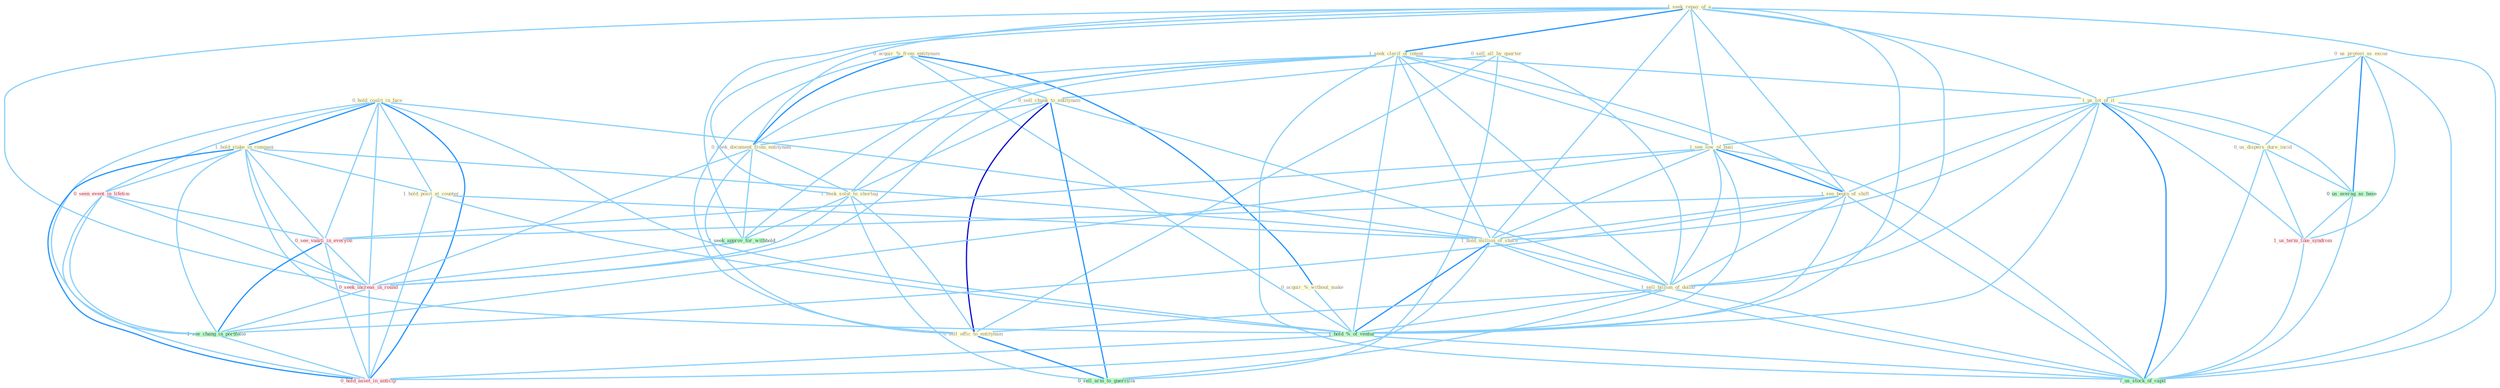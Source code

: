 Graph G{ 
    node
    [shape=polygon,style=filled,width=.5,height=.06,color="#BDFCC9",fixedsize=true,fontsize=4,
    fontcolor="#2f4f4f"];
    {node
    [color="#ffffe0", fontcolor="#8b7d6b"] "0_sell_all_by_quarter " "1_seek_repay_of_a " "0_hold_coalit_in_face " "0_acquir_%_from_entitynam " "0_sell_chunk_to_entitynam " "1_seek_clarif_of_intent " "0_us_protest_as_excus " "1_hold_stake_in_compani " "1_us_lot_of_it " "1_see_low_of_busi " "0_acquir_%_without_make " "1_hold_posit_at_counter " "0_seek_document_from_entitynam " "1_seek_solut_to_shortag " "1_see_begin_of_shift " "0_us_dispers_dure_incid " "1_hold_million_of_share " "1_sell_billion_of_dollar " "0_sell_offic_to_entitynam "}
{node [color="#fff0f5", fontcolor="#b22222"] "0_seen_event_in_lifetim " "1_us_term_like_syndrom " "0_see_vaniti_in_everyon " "0_seek_increas_in_round " "0_hold_asset_in_anticip "}
edge [color="#B0E2FF"];

	"0_sell_all_by_quarter " -- "0_sell_chunk_to_entitynam " [w="1", color="#87cefa" ];
	"0_sell_all_by_quarter " -- "1_sell_billion_of_dollar " [w="1", color="#87cefa" ];
	"0_sell_all_by_quarter " -- "0_sell_offic_to_entitynam " [w="1", color="#87cefa" ];
	"0_sell_all_by_quarter " -- "0_sell_arm_to_guerrilla " [w="1", color="#87cefa" ];
	"1_seek_repay_of_a " -- "1_seek_clarif_of_intent " [w="2", color="#1e90ff" , len=0.8];
	"1_seek_repay_of_a " -- "1_us_lot_of_it " [w="1", color="#87cefa" ];
	"1_seek_repay_of_a " -- "1_see_low_of_busi " [w="1", color="#87cefa" ];
	"1_seek_repay_of_a " -- "0_seek_document_from_entitynam " [w="1", color="#87cefa" ];
	"1_seek_repay_of_a " -- "1_seek_solut_to_shortag " [w="1", color="#87cefa" ];
	"1_seek_repay_of_a " -- "1_see_begin_of_shift " [w="1", color="#87cefa" ];
	"1_seek_repay_of_a " -- "1_hold_million_of_share " [w="1", color="#87cefa" ];
	"1_seek_repay_of_a " -- "1_sell_billion_of_dollar " [w="1", color="#87cefa" ];
	"1_seek_repay_of_a " -- "1_seek_approv_for_withhold " [w="1", color="#87cefa" ];
	"1_seek_repay_of_a " -- "1_hold_%_of_ventur " [w="1", color="#87cefa" ];
	"1_seek_repay_of_a " -- "0_seek_increas_in_round " [w="1", color="#87cefa" ];
	"1_seek_repay_of_a " -- "1_us_stock_of_capit " [w="1", color="#87cefa" ];
	"0_hold_coalit_in_face " -- "1_hold_stake_in_compani " [w="2", color="#1e90ff" , len=0.8];
	"0_hold_coalit_in_face " -- "1_hold_posit_at_counter " [w="1", color="#87cefa" ];
	"0_hold_coalit_in_face " -- "1_hold_million_of_share " [w="1", color="#87cefa" ];
	"0_hold_coalit_in_face " -- "0_seen_event_in_lifetim " [w="1", color="#87cefa" ];
	"0_hold_coalit_in_face " -- "1_hold_%_of_ventur " [w="1", color="#87cefa" ];
	"0_hold_coalit_in_face " -- "0_see_vaniti_in_everyon " [w="1", color="#87cefa" ];
	"0_hold_coalit_in_face " -- "0_seek_increas_in_round " [w="1", color="#87cefa" ];
	"0_hold_coalit_in_face " -- "1_see_chang_in_portfolio " [w="1", color="#87cefa" ];
	"0_hold_coalit_in_face " -- "0_hold_asset_in_anticip " [w="2", color="#1e90ff" , len=0.8];
	"0_acquir_%_from_entitynam " -- "0_sell_chunk_to_entitynam " [w="1", color="#87cefa" ];
	"0_acquir_%_from_entitynam " -- "0_acquir_%_without_make " [w="2", color="#1e90ff" , len=0.8];
	"0_acquir_%_from_entitynam " -- "0_seek_document_from_entitynam " [w="2", color="#1e90ff" , len=0.8];
	"0_acquir_%_from_entitynam " -- "0_sell_offic_to_entitynam " [w="1", color="#87cefa" ];
	"0_acquir_%_from_entitynam " -- "1_hold_%_of_ventur " [w="1", color="#87cefa" ];
	"0_sell_chunk_to_entitynam " -- "0_seek_document_from_entitynam " [w="1", color="#87cefa" ];
	"0_sell_chunk_to_entitynam " -- "1_seek_solut_to_shortag " [w="1", color="#87cefa" ];
	"0_sell_chunk_to_entitynam " -- "1_sell_billion_of_dollar " [w="1", color="#87cefa" ];
	"0_sell_chunk_to_entitynam " -- "0_sell_offic_to_entitynam " [w="3", color="#0000cd" , len=0.6];
	"0_sell_chunk_to_entitynam " -- "0_sell_arm_to_guerrilla " [w="2", color="#1e90ff" , len=0.8];
	"1_seek_clarif_of_intent " -- "1_us_lot_of_it " [w="1", color="#87cefa" ];
	"1_seek_clarif_of_intent " -- "1_see_low_of_busi " [w="1", color="#87cefa" ];
	"1_seek_clarif_of_intent " -- "0_seek_document_from_entitynam " [w="1", color="#87cefa" ];
	"1_seek_clarif_of_intent " -- "1_seek_solut_to_shortag " [w="1", color="#87cefa" ];
	"1_seek_clarif_of_intent " -- "1_see_begin_of_shift " [w="1", color="#87cefa" ];
	"1_seek_clarif_of_intent " -- "1_hold_million_of_share " [w="1", color="#87cefa" ];
	"1_seek_clarif_of_intent " -- "1_sell_billion_of_dollar " [w="1", color="#87cefa" ];
	"1_seek_clarif_of_intent " -- "1_seek_approv_for_withhold " [w="1", color="#87cefa" ];
	"1_seek_clarif_of_intent " -- "1_hold_%_of_ventur " [w="1", color="#87cefa" ];
	"1_seek_clarif_of_intent " -- "0_seek_increas_in_round " [w="1", color="#87cefa" ];
	"1_seek_clarif_of_intent " -- "1_us_stock_of_capit " [w="1", color="#87cefa" ];
	"0_us_protest_as_excus " -- "1_us_lot_of_it " [w="1", color="#87cefa" ];
	"0_us_protest_as_excus " -- "0_us_dispers_dure_incid " [w="1", color="#87cefa" ];
	"0_us_protest_as_excus " -- "0_us_averag_as_base " [w="2", color="#1e90ff" , len=0.8];
	"0_us_protest_as_excus " -- "1_us_term_like_syndrom " [w="1", color="#87cefa" ];
	"0_us_protest_as_excus " -- "1_us_stock_of_capit " [w="1", color="#87cefa" ];
	"1_hold_stake_in_compani " -- "1_hold_posit_at_counter " [w="1", color="#87cefa" ];
	"1_hold_stake_in_compani " -- "1_hold_million_of_share " [w="1", color="#87cefa" ];
	"1_hold_stake_in_compani " -- "0_seen_event_in_lifetim " [w="1", color="#87cefa" ];
	"1_hold_stake_in_compani " -- "1_hold_%_of_ventur " [w="1", color="#87cefa" ];
	"1_hold_stake_in_compani " -- "0_see_vaniti_in_everyon " [w="1", color="#87cefa" ];
	"1_hold_stake_in_compani " -- "0_seek_increas_in_round " [w="1", color="#87cefa" ];
	"1_hold_stake_in_compani " -- "1_see_chang_in_portfolio " [w="1", color="#87cefa" ];
	"1_hold_stake_in_compani " -- "0_hold_asset_in_anticip " [w="2", color="#1e90ff" , len=0.8];
	"1_us_lot_of_it " -- "1_see_low_of_busi " [w="1", color="#87cefa" ];
	"1_us_lot_of_it " -- "1_see_begin_of_shift " [w="1", color="#87cefa" ];
	"1_us_lot_of_it " -- "0_us_dispers_dure_incid " [w="1", color="#87cefa" ];
	"1_us_lot_of_it " -- "1_hold_million_of_share " [w="1", color="#87cefa" ];
	"1_us_lot_of_it " -- "1_sell_billion_of_dollar " [w="1", color="#87cefa" ];
	"1_us_lot_of_it " -- "0_us_averag_as_base " [w="1", color="#87cefa" ];
	"1_us_lot_of_it " -- "1_us_term_like_syndrom " [w="1", color="#87cefa" ];
	"1_us_lot_of_it " -- "1_hold_%_of_ventur " [w="1", color="#87cefa" ];
	"1_us_lot_of_it " -- "1_us_stock_of_capit " [w="2", color="#1e90ff" , len=0.8];
	"1_see_low_of_busi " -- "1_see_begin_of_shift " [w="2", color="#1e90ff" , len=0.8];
	"1_see_low_of_busi " -- "1_hold_million_of_share " [w="1", color="#87cefa" ];
	"1_see_low_of_busi " -- "1_sell_billion_of_dollar " [w="1", color="#87cefa" ];
	"1_see_low_of_busi " -- "1_hold_%_of_ventur " [w="1", color="#87cefa" ];
	"1_see_low_of_busi " -- "0_see_vaniti_in_everyon " [w="1", color="#87cefa" ];
	"1_see_low_of_busi " -- "1_us_stock_of_capit " [w="1", color="#87cefa" ];
	"1_see_low_of_busi " -- "1_see_chang_in_portfolio " [w="1", color="#87cefa" ];
	"0_acquir_%_without_make " -- "1_hold_%_of_ventur " [w="1", color="#87cefa" ];
	"1_hold_posit_at_counter " -- "1_hold_million_of_share " [w="1", color="#87cefa" ];
	"1_hold_posit_at_counter " -- "1_hold_%_of_ventur " [w="1", color="#87cefa" ];
	"1_hold_posit_at_counter " -- "0_hold_asset_in_anticip " [w="1", color="#87cefa" ];
	"0_seek_document_from_entitynam " -- "1_seek_solut_to_shortag " [w="1", color="#87cefa" ];
	"0_seek_document_from_entitynam " -- "0_sell_offic_to_entitynam " [w="1", color="#87cefa" ];
	"0_seek_document_from_entitynam " -- "1_seek_approv_for_withhold " [w="1", color="#87cefa" ];
	"0_seek_document_from_entitynam " -- "0_seek_increas_in_round " [w="1", color="#87cefa" ];
	"1_seek_solut_to_shortag " -- "0_sell_offic_to_entitynam " [w="1", color="#87cefa" ];
	"1_seek_solut_to_shortag " -- "1_seek_approv_for_withhold " [w="1", color="#87cefa" ];
	"1_seek_solut_to_shortag " -- "0_sell_arm_to_guerrilla " [w="1", color="#87cefa" ];
	"1_seek_solut_to_shortag " -- "0_seek_increas_in_round " [w="1", color="#87cefa" ];
	"1_see_begin_of_shift " -- "1_hold_million_of_share " [w="1", color="#87cefa" ];
	"1_see_begin_of_shift " -- "1_sell_billion_of_dollar " [w="1", color="#87cefa" ];
	"1_see_begin_of_shift " -- "1_hold_%_of_ventur " [w="1", color="#87cefa" ];
	"1_see_begin_of_shift " -- "0_see_vaniti_in_everyon " [w="1", color="#87cefa" ];
	"1_see_begin_of_shift " -- "1_us_stock_of_capit " [w="1", color="#87cefa" ];
	"1_see_begin_of_shift " -- "1_see_chang_in_portfolio " [w="1", color="#87cefa" ];
	"0_us_dispers_dure_incid " -- "0_us_averag_as_base " [w="1", color="#87cefa" ];
	"0_us_dispers_dure_incid " -- "1_us_term_like_syndrom " [w="1", color="#87cefa" ];
	"0_us_dispers_dure_incid " -- "1_us_stock_of_capit " [w="1", color="#87cefa" ];
	"1_hold_million_of_share " -- "1_sell_billion_of_dollar " [w="1", color="#87cefa" ];
	"1_hold_million_of_share " -- "1_hold_%_of_ventur " [w="2", color="#1e90ff" , len=0.8];
	"1_hold_million_of_share " -- "1_us_stock_of_capit " [w="1", color="#87cefa" ];
	"1_hold_million_of_share " -- "0_hold_asset_in_anticip " [w="1", color="#87cefa" ];
	"1_sell_billion_of_dollar " -- "0_sell_offic_to_entitynam " [w="1", color="#87cefa" ];
	"1_sell_billion_of_dollar " -- "1_hold_%_of_ventur " [w="1", color="#87cefa" ];
	"1_sell_billion_of_dollar " -- "0_sell_arm_to_guerrilla " [w="1", color="#87cefa" ];
	"1_sell_billion_of_dollar " -- "1_us_stock_of_capit " [w="1", color="#87cefa" ];
	"0_sell_offic_to_entitynam " -- "0_sell_arm_to_guerrilla " [w="2", color="#1e90ff" , len=0.8];
	"0_seen_event_in_lifetim " -- "0_see_vaniti_in_everyon " [w="1", color="#87cefa" ];
	"0_seen_event_in_lifetim " -- "0_seek_increas_in_round " [w="1", color="#87cefa" ];
	"0_seen_event_in_lifetim " -- "1_see_chang_in_portfolio " [w="1", color="#87cefa" ];
	"0_seen_event_in_lifetim " -- "0_hold_asset_in_anticip " [w="1", color="#87cefa" ];
	"0_us_averag_as_base " -- "1_us_term_like_syndrom " [w="1", color="#87cefa" ];
	"0_us_averag_as_base " -- "1_us_stock_of_capit " [w="1", color="#87cefa" ];
	"1_us_term_like_syndrom " -- "1_us_stock_of_capit " [w="1", color="#87cefa" ];
	"1_seek_approv_for_withhold " -- "0_seek_increas_in_round " [w="1", color="#87cefa" ];
	"1_hold_%_of_ventur " -- "1_us_stock_of_capit " [w="1", color="#87cefa" ];
	"1_hold_%_of_ventur " -- "0_hold_asset_in_anticip " [w="1", color="#87cefa" ];
	"0_see_vaniti_in_everyon " -- "0_seek_increas_in_round " [w="1", color="#87cefa" ];
	"0_see_vaniti_in_everyon " -- "1_see_chang_in_portfolio " [w="2", color="#1e90ff" , len=0.8];
	"0_see_vaniti_in_everyon " -- "0_hold_asset_in_anticip " [w="1", color="#87cefa" ];
	"0_seek_increas_in_round " -- "1_see_chang_in_portfolio " [w="1", color="#87cefa" ];
	"0_seek_increas_in_round " -- "0_hold_asset_in_anticip " [w="1", color="#87cefa" ];
	"1_see_chang_in_portfolio " -- "0_hold_asset_in_anticip " [w="1", color="#87cefa" ];
}